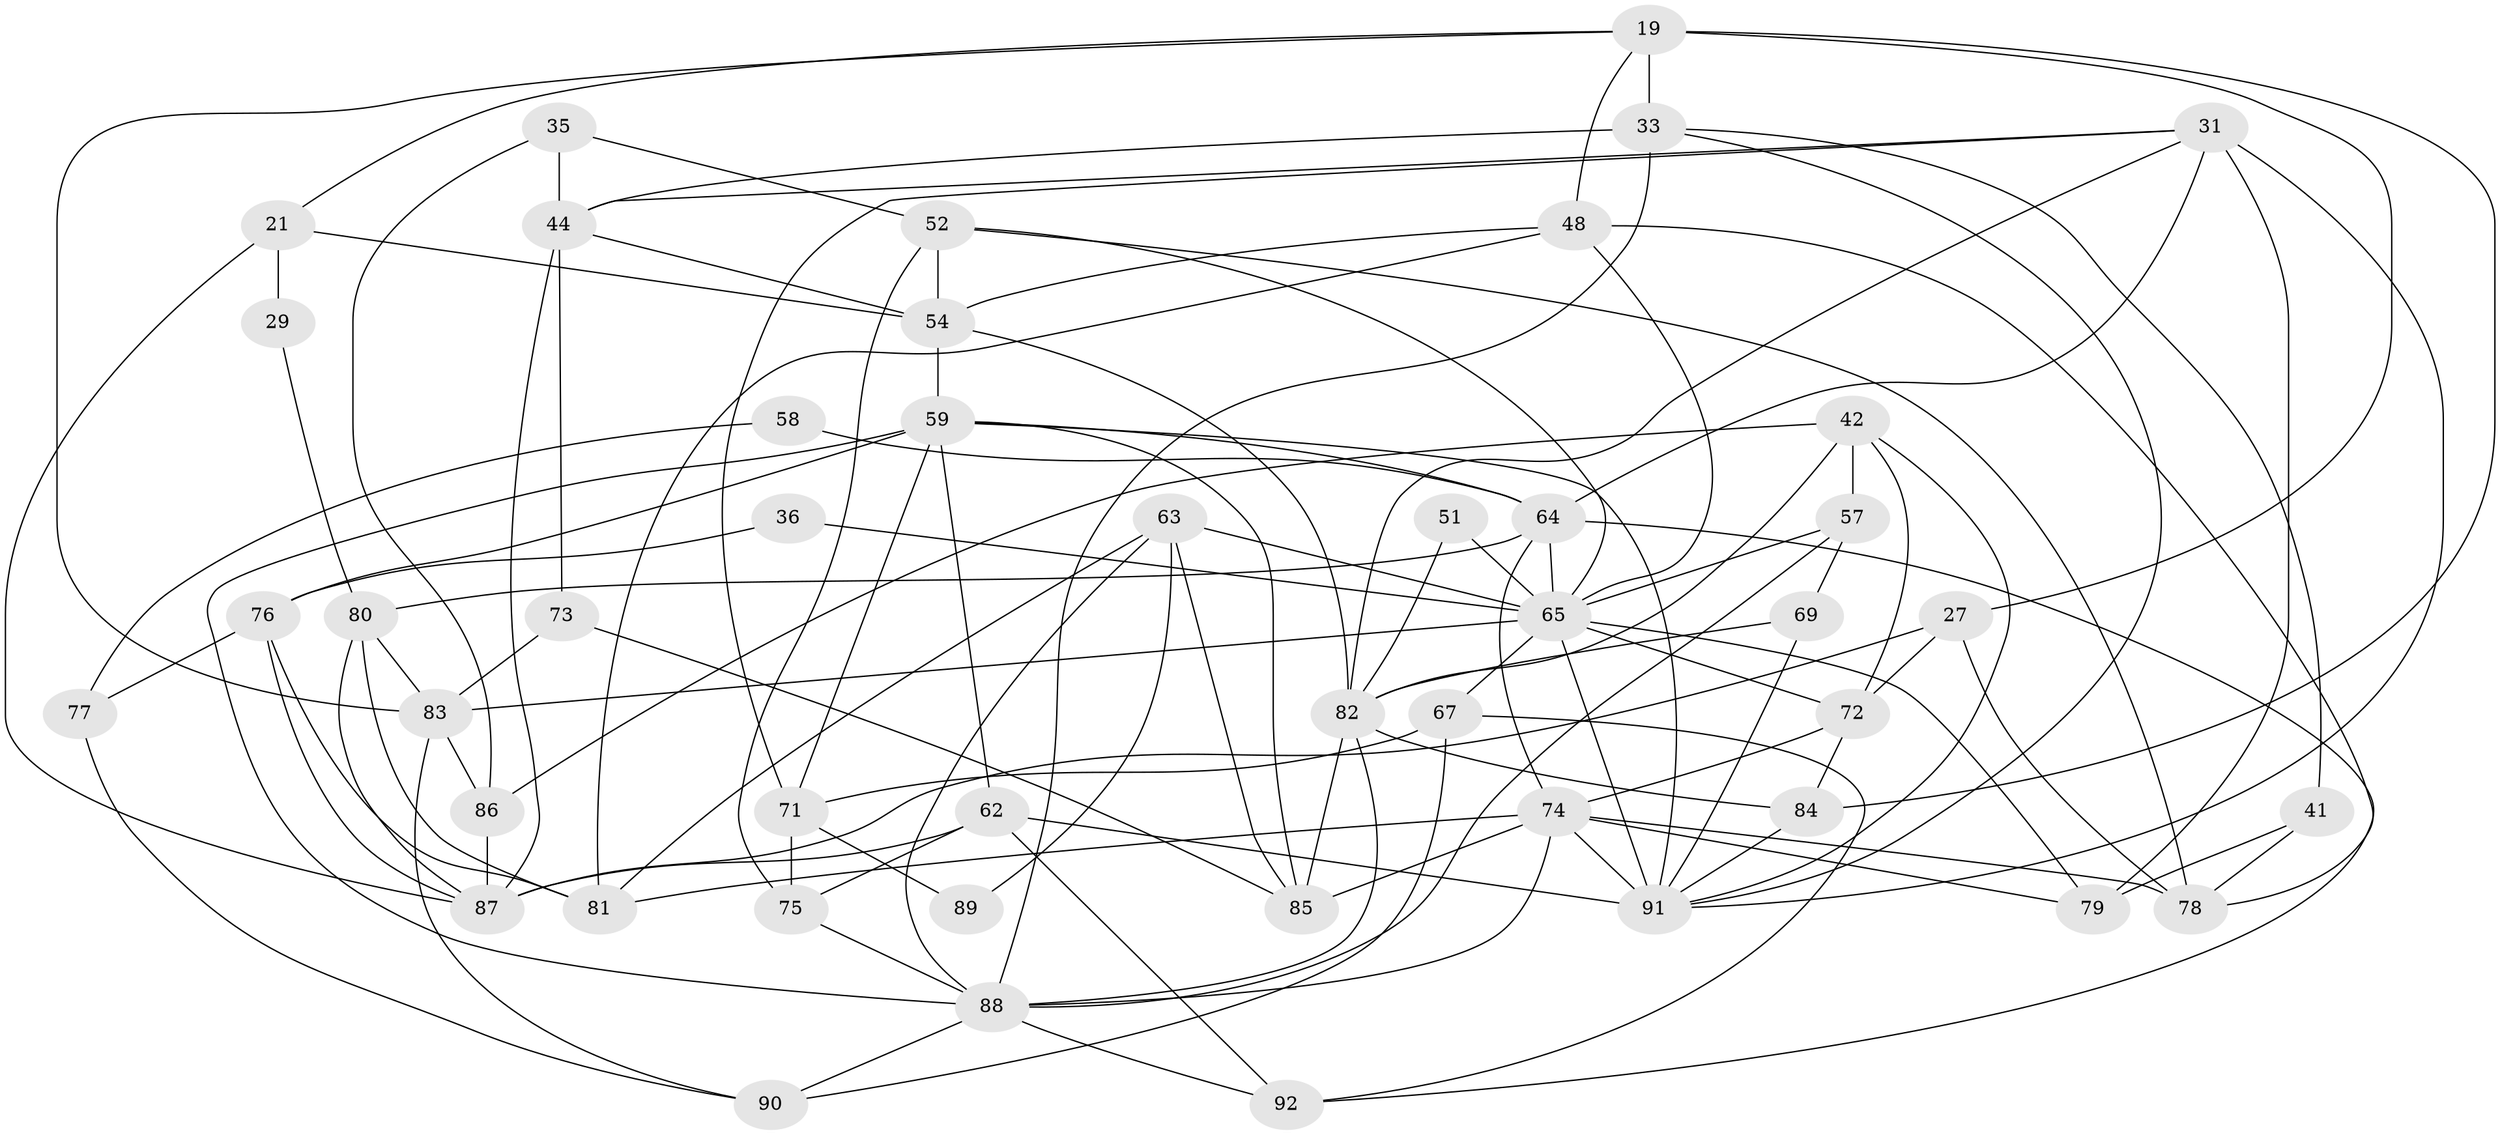 // original degree distribution, {6: 0.05434782608695652, 5: 0.21739130434782608, 4: 0.31521739130434784, 2: 0.13043478260869565, 3: 0.22826086956521738, 7: 0.05434782608695652}
// Generated by graph-tools (version 1.1) at 2025/51/03/09/25 04:51:56]
// undirected, 46 vertices, 114 edges
graph export_dot {
graph [start="1"]
  node [color=gray90,style=filled];
  19 [super="+16"];
  21;
  27;
  29;
  31 [super="+6"];
  33 [super="+8"];
  35;
  36;
  41;
  42 [super="+5"];
  44 [super="+14+11+34"];
  48 [super="+37"];
  51;
  52 [super="+25"];
  54 [super="+40+20"];
  57;
  58;
  59 [super="+47+49"];
  62;
  63;
  64 [super="+39+50"];
  65 [super="+32+56"];
  67;
  69;
  71;
  72;
  73 [super="+28"];
  74 [super="+60+66"];
  75;
  76;
  77 [super="+17"];
  78 [super="+46"];
  79 [super="+61"];
  80 [super="+23"];
  81;
  82 [super="+70+24"];
  83 [super="+3"];
  84;
  85;
  86;
  87 [super="+53"];
  88 [super="+1+30+55"];
  89;
  90;
  91 [super="+45+68"];
  92;
  19 -- 84;
  19 -- 33 [weight=2];
  19 -- 83;
  19 -- 21;
  19 -- 27;
  19 -- 48;
  21 -- 54;
  21 -- 87;
  21 -- 29;
  27 -- 72;
  27 -- 87;
  27 -- 78;
  29 -- 80;
  31 -- 71;
  31 -- 64 [weight=2];
  31 -- 79 [weight=2];
  31 -- 82 [weight=2];
  31 -- 91;
  31 -- 44;
  33 -- 41;
  33 -- 91;
  33 -- 44 [weight=2];
  33 -- 88;
  35 -- 86;
  35 -- 44;
  35 -- 52;
  36 -- 76;
  36 -- 65;
  41 -- 79;
  41 -- 78;
  42 -- 57;
  42 -- 86;
  42 -- 72;
  42 -- 82;
  42 -- 91;
  44 -- 73;
  44 -- 54 [weight=2];
  44 -- 87 [weight=2];
  48 -- 78;
  48 -- 65;
  48 -- 81;
  48 -- 54;
  51 -- 82;
  51 -- 65;
  52 -- 54 [weight=2];
  52 -- 65;
  52 -- 75;
  52 -- 78 [weight=2];
  54 -- 82;
  54 -- 59 [weight=2];
  57 -- 69;
  57 -- 88;
  57 -- 65;
  58 -- 77;
  58 -- 64;
  59 -- 71;
  59 -- 62;
  59 -- 88 [weight=2];
  59 -- 85;
  59 -- 91;
  59 -- 76;
  59 -- 64;
  62 -- 92;
  62 -- 75;
  62 -- 87;
  62 -- 91;
  63 -- 81;
  63 -- 85;
  63 -- 89;
  63 -- 88;
  63 -- 65;
  64 -- 92;
  64 -- 80;
  64 -- 74 [weight=2];
  64 -- 65;
  65 -- 91 [weight=3];
  65 -- 67;
  65 -- 83;
  65 -- 72;
  65 -- 79;
  67 -- 71;
  67 -- 90;
  67 -- 92;
  69 -- 82;
  69 -- 91;
  71 -- 75;
  71 -- 89;
  72 -- 84;
  72 -- 74 [weight=2];
  73 -- 85;
  73 -- 83 [weight=2];
  74 -- 85 [weight=2];
  74 -- 79;
  74 -- 81;
  74 -- 91 [weight=2];
  74 -- 78 [weight=2];
  74 -- 88 [weight=2];
  75 -- 88;
  76 -- 77 [weight=2];
  76 -- 81;
  76 -- 87;
  77 -- 90;
  80 -- 81 [weight=2];
  80 -- 83;
  80 -- 87;
  82 -- 85 [weight=2];
  82 -- 84;
  82 -- 88;
  83 -- 90;
  83 -- 86;
  84 -- 91;
  86 -- 87 [weight=2];
  88 -- 90;
  88 -- 92;
}
